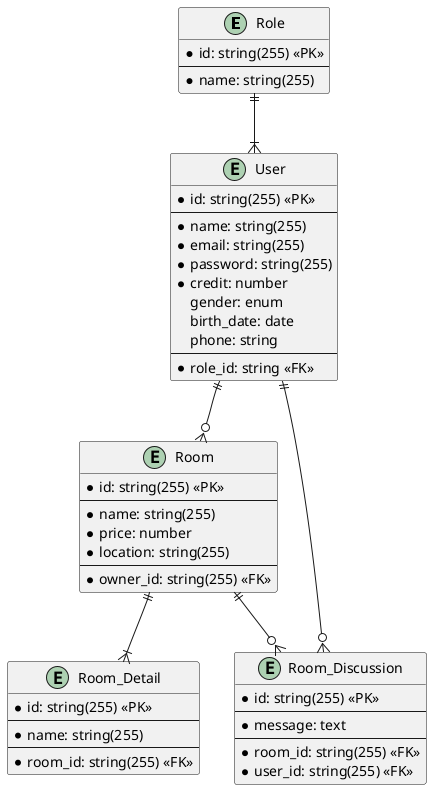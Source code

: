 @startuml

entity Role {
    * id: string(255) <<PK>>
    ---
    * name: string(255)
}

entity User {
    * id: string(255) <<PK>>
    ---
    * name: string(255)
    * email: string(255)
    * password: string(255)
    * credit: number
    gender: enum
    birth_date: date
    phone: string
    ---
    * role_id: string <<FK>>
}

entity Room {
    * id: string(255) <<PK>>
    ---
    * name: string(255)
    * price: number
    * location: string(255)
    ---
    * owner_id: string(255) <<FK>>
}

entity Room_Detail {
    * id: string(255) <<PK>>
    ---
    * name: string(255)
    ---
    * room_id: string(255) <<FK>>
}

entity Room_Discussion {
    * id: string(255) <<PK>>
    ---
    * message: text
    ---
    * room_id: string(255) <<FK>>
    * user_id: string(255) <<FK>>
}

Role ||--|{ User
User ||--o{ Room
Room ||--|{ Room_Detail
Room ||--o{ Room_Discussion
User ||--o{ Room_Discussion

@enduml
